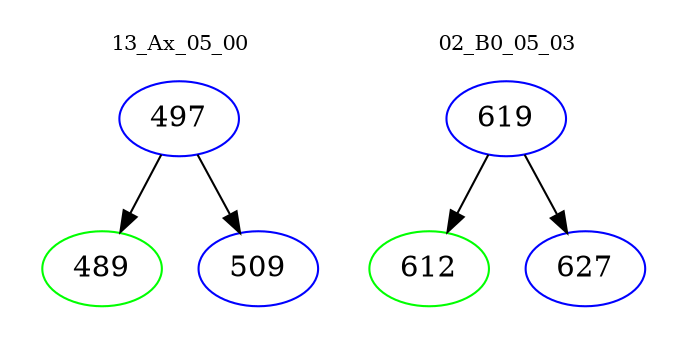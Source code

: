 digraph{
subgraph cluster_0 {
color = white
label = "13_Ax_05_00";
fontsize=10;
T0_497 [label="497", color="blue"]
T0_497 -> T0_489 [color="black"]
T0_489 [label="489", color="green"]
T0_497 -> T0_509 [color="black"]
T0_509 [label="509", color="blue"]
}
subgraph cluster_1 {
color = white
label = "02_B0_05_03";
fontsize=10;
T1_619 [label="619", color="blue"]
T1_619 -> T1_612 [color="black"]
T1_612 [label="612", color="green"]
T1_619 -> T1_627 [color="black"]
T1_627 [label="627", color="blue"]
}
}

